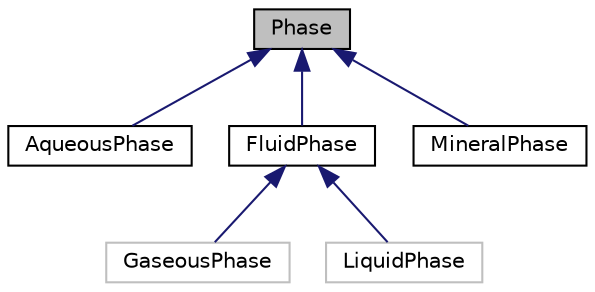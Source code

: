 digraph "Phase"
{
 // INTERACTIVE_SVG=YES
 // LATEX_PDF_SIZE
  edge [fontname="Helvetica",fontsize="10",labelfontname="Helvetica",labelfontsize="10"];
  node [fontname="Helvetica",fontsize="10",shape=record];
  Node1 [label="Phase",height=0.2,width=0.4,color="black", fillcolor="grey75", style="filled", fontcolor="black",tooltip="A type used to define a phase and its attributes."];
  Node1 -> Node2 [dir="back",color="midnightblue",fontsize="10",style="solid",fontname="Helvetica"];
  Node2 [label="AqueousPhase",height=0.2,width=0.4,color="black", fillcolor="white", style="filled",URL="$classReaktoro_1_1AqueousPhase.html",tooltip="A type used to describe an aqueous phase."];
  Node1 -> Node3 [dir="back",color="midnightblue",fontsize="10",style="solid",fontname="Helvetica"];
  Node3 [label="FluidPhase",height=0.2,width=0.4,color="black", fillcolor="white", style="filled",URL="$classReaktoro_1_1FluidPhase.html",tooltip="Class that defines a fluid (gaseous or liquid) phase."];
  Node3 -> Node4 [dir="back",color="midnightblue",fontsize="10",style="solid",fontname="Helvetica"];
  Node4 [label="GaseousPhase",height=0.2,width=0.4,color="grey75", fillcolor="white", style="filled",URL="$classReaktoro_1_1GaseousPhase.html",tooltip=" "];
  Node3 -> Node5 [dir="back",color="midnightblue",fontsize="10",style="solid",fontname="Helvetica"];
  Node5 [label="LiquidPhase",height=0.2,width=0.4,color="grey75", fillcolor="white", style="filled",URL="$classReaktoro_1_1LiquidPhase.html",tooltip=" "];
  Node1 -> Node6 [dir="back",color="midnightblue",fontsize="10",style="solid",fontname="Helvetica"];
  Node6 [label="MineralPhase",height=0.2,width=0.4,color="black", fillcolor="white", style="filled",URL="$classReaktoro_1_1MineralPhase.html",tooltip="Class that defines a mineral phase."];
}
